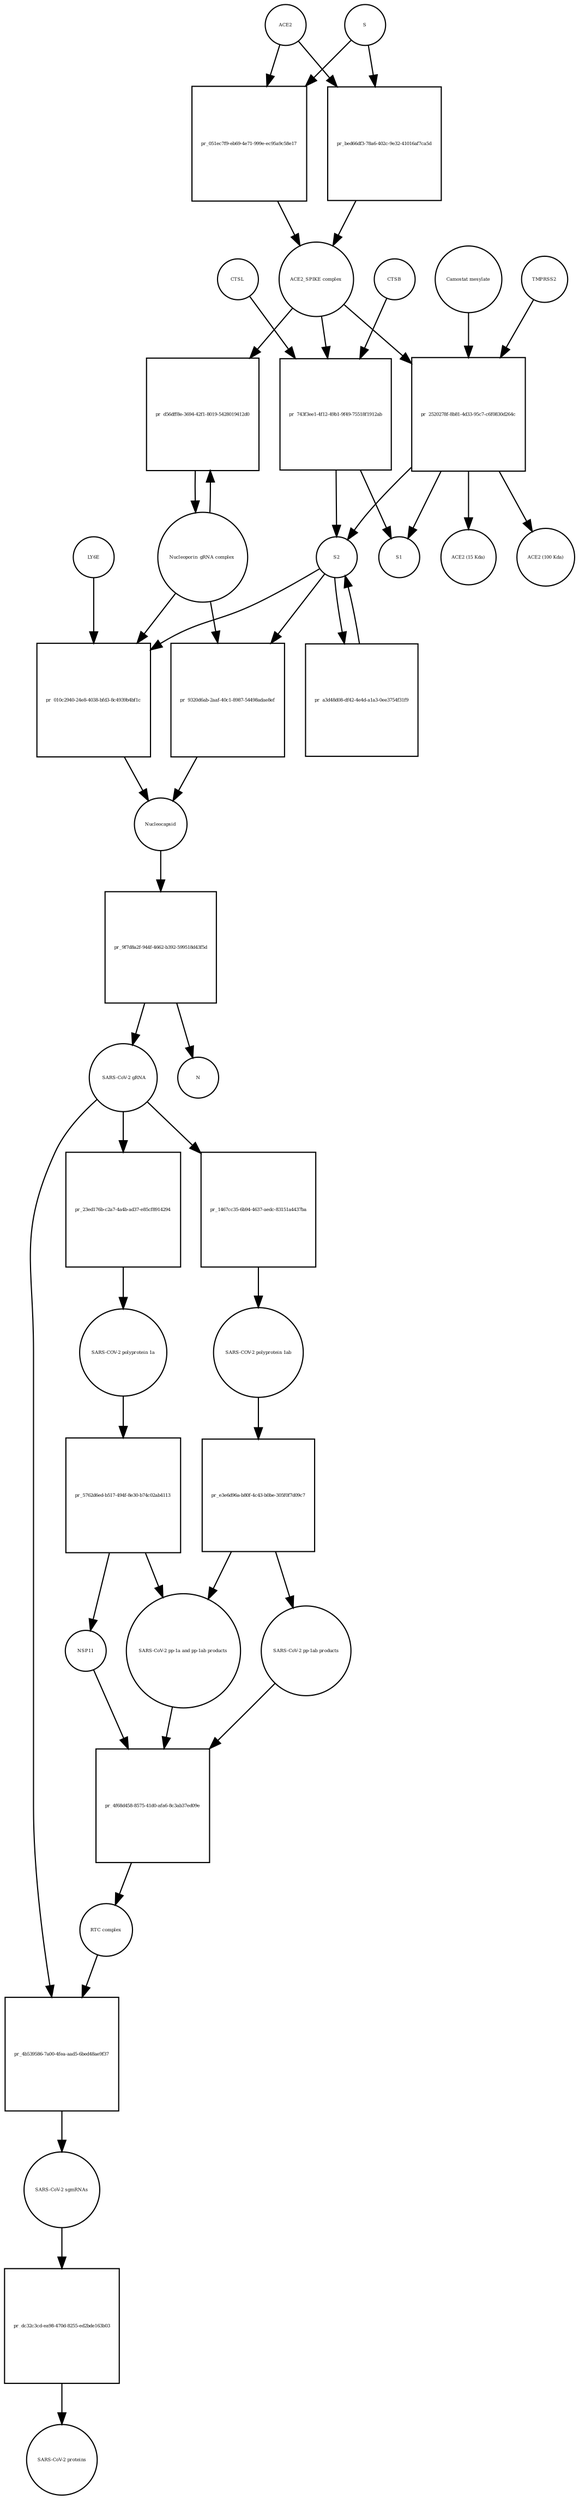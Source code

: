 strict digraph  {
ACE2 [annotation="", bipartite=0, cls=macromolecule, fontsize=4, label=ACE2, shape=circle];
"pr_051ec7f9-eb69-4e71-999e-ec95a9c58e17" [annotation="", bipartite=1, cls=process, fontsize=4, label="pr_051ec7f9-eb69-4e71-999e-ec95a9c58e17", shape=square];
"ACE2_SPIKE complex" [annotation="", bipartite=0, cls=complex, fontsize=4, label="ACE2_SPIKE complex", shape=circle];
S [annotation="", bipartite=0, cls="macromolecule multimer", fontsize=4, label=S, shape=circle];
"Nucleoporin_gRNA complex " [annotation="", bipartite=0, cls=complex, fontsize=4, label="Nucleoporin_gRNA complex ", shape=circle];
"pr_d56dff8e-3694-42f1-8019-5428019412d0" [annotation="", bipartite=1, cls=process, fontsize=4, label="pr_d56dff8e-3694-42f1-8019-5428019412d0", shape=square];
"pr_743f3ee1-4f12-49b1-9f49-75518f1912ab" [annotation="", bipartite=1, cls=process, fontsize=4, label="pr_743f3ee1-4f12-49b1-9f49-75518f1912ab", shape=square];
S2 [annotation="", bipartite=0, cls=macromolecule, fontsize=4, label=S2, shape=circle];
CTSB [annotation="", bipartite=0, cls=macromolecule, fontsize=4, label=CTSB, shape=circle];
CTSL [annotation="", bipartite=0, cls=macromolecule, fontsize=4, label=CTSL, shape=circle];
S1 [annotation="", bipartite=0, cls=macromolecule, fontsize=4, label=S1, shape=circle];
"pr_2520278f-8b81-4d33-95c7-c6f0830d264c" [annotation="", bipartite=1, cls=process, fontsize=4, label="pr_2520278f-8b81-4d33-95c7-c6f0830d264c", shape=square];
TMPRSS2 [annotation="", bipartite=0, cls=macromolecule, fontsize=4, label=TMPRSS2, shape=circle];
"Camostat mesylate" [annotation="urn_miriam_pubchem.compound_2536", bipartite=0, cls="simple chemical", fontsize=4, label="Camostat mesylate", shape=circle];
"ACE2 (15 Kda)" [annotation="", bipartite=0, cls=macromolecule, fontsize=4, label="ACE2 (15 Kda)", shape=circle];
"ACE2 (100 Kda)" [annotation="", bipartite=0, cls=macromolecule, fontsize=4, label="ACE2 (100 Kda)", shape=circle];
"pr_bed66df3-78a6-402c-9e32-41016af7ca5d" [annotation="", bipartite=1, cls=process, fontsize=4, label="pr_bed66df3-78a6-402c-9e32-41016af7ca5d", shape=square];
"pr_010c2940-24e8-4038-bfd3-8c4939b4bf1c" [annotation="", bipartite=1, cls=process, fontsize=4, label="pr_010c2940-24e8-4038-bfd3-8c4939b4bf1c", shape=square];
Nucleocapsid [annotation="", bipartite=0, cls=complex, fontsize=4, label=Nucleocapsid, shape=circle];
LY6E [annotation="", bipartite=0, cls=macromolecule, fontsize=4, label=LY6E, shape=circle];
"pr_a3d48d08-df42-4e4d-a1a3-0ee3754f31f9" [annotation="", bipartite=1, cls=process, fontsize=4, label="pr_a3d48d08-df42-4e4d-a1a3-0ee3754f31f9", shape=square];
"pr_9320d6ab-2aaf-40c1-8987-54498adae8ef" [annotation="", bipartite=1, cls=process, fontsize=4, label="pr_9320d6ab-2aaf-40c1-8987-54498adae8ef", shape=square];
" SARS-CoV-2 gRNA" [annotation="", bipartite=0, cls="nucleic acid feature", fontsize=4, label=" SARS-CoV-2 gRNA", shape=circle];
"pr_1467cc35-6b94-4637-aedc-83151a4437ba" [annotation="", bipartite=1, cls=process, fontsize=4, label="pr_1467cc35-6b94-4637-aedc-83151a4437ba", shape=square];
"SARS-COV-2 polyprotein 1ab" [annotation="", bipartite=0, cls=macromolecule, fontsize=4, label="SARS-COV-2 polyprotein 1ab", shape=circle];
"pr_9f7d8a2f-944f-4662-b392-599518d43f5d" [annotation="", bipartite=1, cls=process, fontsize=4, label="pr_9f7d8a2f-944f-4662-b392-599518d43f5d", shape=square];
N [annotation="", bipartite=0, cls=macromolecule, fontsize=4, label=N, shape=circle];
"pr_4b539586-7a00-4fea-aad5-6bed48ae9f37" [annotation="", bipartite=1, cls=process, fontsize=4, label="pr_4b539586-7a00-4fea-aad5-6bed48ae9f37", shape=square];
"SARS-CoV-2 sgmRNAs" [annotation="", bipartite=0, cls=complex, fontsize=4, label="SARS-CoV-2 sgmRNAs", shape=circle];
"RTC complex" [annotation="", bipartite=0, cls=complex, fontsize=4, label="RTC complex", shape=circle];
"pr_dc32c3cd-ea98-470d-8255-ed2bde163b03" [annotation="", bipartite=1, cls=process, fontsize=4, label="pr_dc32c3cd-ea98-470d-8255-ed2bde163b03", shape=square];
"SARS-CoV-2 proteins" [annotation="", bipartite=0, cls=complex, fontsize=4, label="SARS-CoV-2 proteins", shape=circle];
"pr_e3e6d96a-b80f-4c43-b0be-305f0f7d09c7" [annotation="", bipartite=1, cls=process, fontsize=4, label="pr_e3e6d96a-b80f-4c43-b0be-305f0f7d09c7", shape=square];
"SARS-CoV-2 pp-1ab products" [annotation="", bipartite=0, cls=complex, fontsize=4, label="SARS-CoV-2 pp-1ab products", shape=circle];
"SARS-CoV-2 pp-1a and pp-1ab products" [annotation="", bipartite=0, cls=complex, fontsize=4, label="SARS-CoV-2 pp-1a and pp-1ab products", shape=circle];
"pr_4f68d458-8575-41d0-afa6-8c3ab37ed09e" [annotation="", bipartite=1, cls=process, fontsize=4, label="pr_4f68d458-8575-41d0-afa6-8c3ab37ed09e", shape=square];
NSP11 [annotation="", bipartite=0, cls=macromolecule, fontsize=4, label=NSP11, shape=circle];
"SARS-COV-2 polyprotein 1a" [annotation="", bipartite=0, cls=macromolecule, fontsize=4, label="SARS-COV-2 polyprotein 1a", shape=circle];
"pr_5762d6ed-b517-494f-8e30-b74c02ab4113" [annotation="", bipartite=1, cls=process, fontsize=4, label="pr_5762d6ed-b517-494f-8e30-b74c02ab4113", shape=square];
"pr_23ed176b-c2a7-4a4b-ad37-e85cf8914294" [annotation="", bipartite=1, cls=process, fontsize=4, label="pr_23ed176b-c2a7-4a4b-ad37-e85cf8914294", shape=square];
ACE2 -> "pr_051ec7f9-eb69-4e71-999e-ec95a9c58e17"  [annotation="", interaction_type=consumption];
ACE2 -> "pr_bed66df3-78a6-402c-9e32-41016af7ca5d"  [annotation="", interaction_type=consumption];
"pr_051ec7f9-eb69-4e71-999e-ec95a9c58e17" -> "ACE2_SPIKE complex"  [annotation="", interaction_type=production];
"ACE2_SPIKE complex" -> "pr_d56dff8e-3694-42f1-8019-5428019412d0"  [annotation="urn_miriam_pubmed_32142651|urn_miriam_pubmed_32094589", interaction_type=stimulation];
"ACE2_SPIKE complex" -> "pr_743f3ee1-4f12-49b1-9f49-75518f1912ab"  [annotation="", interaction_type=consumption];
"ACE2_SPIKE complex" -> "pr_2520278f-8b81-4d33-95c7-c6f0830d264c"  [annotation="", interaction_type=consumption];
S -> "pr_051ec7f9-eb69-4e71-999e-ec95a9c58e17"  [annotation="", interaction_type=consumption];
S -> "pr_bed66df3-78a6-402c-9e32-41016af7ca5d"  [annotation="", interaction_type=consumption];
"Nucleoporin_gRNA complex " -> "pr_d56dff8e-3694-42f1-8019-5428019412d0"  [annotation="", interaction_type=consumption];
"Nucleoporin_gRNA complex " -> "pr_010c2940-24e8-4038-bfd3-8c4939b4bf1c"  [annotation="", interaction_type=consumption];
"Nucleoporin_gRNA complex " -> "pr_9320d6ab-2aaf-40c1-8987-54498adae8ef"  [annotation="", interaction_type=consumption];
"pr_d56dff8e-3694-42f1-8019-5428019412d0" -> "Nucleoporin_gRNA complex "  [annotation="", interaction_type=production];
"pr_743f3ee1-4f12-49b1-9f49-75518f1912ab" -> S2  [annotation="", interaction_type=production];
"pr_743f3ee1-4f12-49b1-9f49-75518f1912ab" -> S1  [annotation="", interaction_type=production];
S2 -> "pr_010c2940-24e8-4038-bfd3-8c4939b4bf1c"  [annotation="urn_miriam_doi_10.1101%2F2020.03.05.979260|urn_miriam_doi_10.1101%2F2020.04.02.021469", interaction_type=stimulation];
S2 -> "pr_a3d48d08-df42-4e4d-a1a3-0ee3754f31f9"  [annotation="", interaction_type=consumption];
S2 -> "pr_9320d6ab-2aaf-40c1-8987-54498adae8ef"  [annotation="", interaction_type=stimulation];
CTSB -> "pr_743f3ee1-4f12-49b1-9f49-75518f1912ab"  [annotation=urn_miriam_pubmed_32142651, interaction_type=catalysis];
CTSL -> "pr_743f3ee1-4f12-49b1-9f49-75518f1912ab"  [annotation=urn_miriam_pubmed_32142651, interaction_type=catalysis];
"pr_2520278f-8b81-4d33-95c7-c6f0830d264c" -> S2  [annotation="", interaction_type=production];
"pr_2520278f-8b81-4d33-95c7-c6f0830d264c" -> S1  [annotation="", interaction_type=production];
"pr_2520278f-8b81-4d33-95c7-c6f0830d264c" -> "ACE2 (15 Kda)"  [annotation="", interaction_type=production];
"pr_2520278f-8b81-4d33-95c7-c6f0830d264c" -> "ACE2 (100 Kda)"  [annotation="", interaction_type=production];
TMPRSS2 -> "pr_2520278f-8b81-4d33-95c7-c6f0830d264c"  [annotation="urn_miriam_pubmed_32142651|urn_miriam_pubmed_32094589|urn_miriam_pubmed_24227843", interaction_type=catalysis];
"Camostat mesylate" -> "pr_2520278f-8b81-4d33-95c7-c6f0830d264c"  [annotation="urn_miriam_pubmed_32142651|urn_miriam_pubmed_32094589|urn_miriam_pubmed_24227843", interaction_type=inhibition];
"pr_bed66df3-78a6-402c-9e32-41016af7ca5d" -> "ACE2_SPIKE complex"  [annotation="", interaction_type=production];
"pr_010c2940-24e8-4038-bfd3-8c4939b4bf1c" -> Nucleocapsid  [annotation="", interaction_type=production];
Nucleocapsid -> "pr_9f7d8a2f-944f-4662-b392-599518d43f5d"  [annotation="", interaction_type=consumption];
LY6E -> "pr_010c2940-24e8-4038-bfd3-8c4939b4bf1c"  [annotation="urn_miriam_doi_10.1101%2F2020.03.05.979260|urn_miriam_doi_10.1101%2F2020.04.02.021469", interaction_type=inhibition];
"pr_a3d48d08-df42-4e4d-a1a3-0ee3754f31f9" -> S2  [annotation="", interaction_type=production];
"pr_9320d6ab-2aaf-40c1-8987-54498adae8ef" -> Nucleocapsid  [annotation="", interaction_type=production];
" SARS-CoV-2 gRNA" -> "pr_1467cc35-6b94-4637-aedc-83151a4437ba"  [annotation="", interaction_type=consumption];
" SARS-CoV-2 gRNA" -> "pr_4b539586-7a00-4fea-aad5-6bed48ae9f37"  [annotation="", interaction_type=consumption];
" SARS-CoV-2 gRNA" -> "pr_23ed176b-c2a7-4a4b-ad37-e85cf8914294"  [annotation="", interaction_type=consumption];
"pr_1467cc35-6b94-4637-aedc-83151a4437ba" -> "SARS-COV-2 polyprotein 1ab"  [annotation="", interaction_type=production];
"SARS-COV-2 polyprotein 1ab" -> "pr_e3e6d96a-b80f-4c43-b0be-305f0f7d09c7"  [annotation=urn_miriam_pubmed_31226023, interaction_type=catalysis];
"pr_9f7d8a2f-944f-4662-b392-599518d43f5d" -> " SARS-CoV-2 gRNA"  [annotation="", interaction_type=production];
"pr_9f7d8a2f-944f-4662-b392-599518d43f5d" -> N  [annotation="", interaction_type=production];
"pr_4b539586-7a00-4fea-aad5-6bed48ae9f37" -> "SARS-CoV-2 sgmRNAs"  [annotation="", interaction_type=production];
"SARS-CoV-2 sgmRNAs" -> "pr_dc32c3cd-ea98-470d-8255-ed2bde163b03"  [annotation="", interaction_type=consumption];
"RTC complex" -> "pr_4b539586-7a00-4fea-aad5-6bed48ae9f37"  [annotation=urn_miriam_pubmed_31226023, interaction_type="necessary stimulation"];
"pr_dc32c3cd-ea98-470d-8255-ed2bde163b03" -> "SARS-CoV-2 proteins"  [annotation="", interaction_type=production];
"pr_e3e6d96a-b80f-4c43-b0be-305f0f7d09c7" -> "SARS-CoV-2 pp-1ab products"  [annotation="", interaction_type=production];
"pr_e3e6d96a-b80f-4c43-b0be-305f0f7d09c7" -> "SARS-CoV-2 pp-1a and pp-1ab products"  [annotation="", interaction_type=production];
"SARS-CoV-2 pp-1ab products" -> "pr_4f68d458-8575-41d0-afa6-8c3ab37ed09e"  [annotation="", interaction_type=consumption];
"SARS-CoV-2 pp-1a and pp-1ab products" -> "pr_4f68d458-8575-41d0-afa6-8c3ab37ed09e"  [annotation="", interaction_type=consumption];
"pr_4f68d458-8575-41d0-afa6-8c3ab37ed09e" -> "RTC complex"  [annotation="", interaction_type=production];
NSP11 -> "pr_4f68d458-8575-41d0-afa6-8c3ab37ed09e"  [annotation="", interaction_type=consumption];
"SARS-COV-2 polyprotein 1a" -> "pr_5762d6ed-b517-494f-8e30-b74c02ab4113"  [annotation=urn_miriam_pubmed_31226023, interaction_type=catalysis];
"pr_5762d6ed-b517-494f-8e30-b74c02ab4113" -> NSP11  [annotation="", interaction_type=production];
"pr_5762d6ed-b517-494f-8e30-b74c02ab4113" -> "SARS-CoV-2 pp-1a and pp-1ab products"  [annotation="", interaction_type=production];
"pr_23ed176b-c2a7-4a4b-ad37-e85cf8914294" -> "SARS-COV-2 polyprotein 1a"  [annotation="", interaction_type=production];
}
